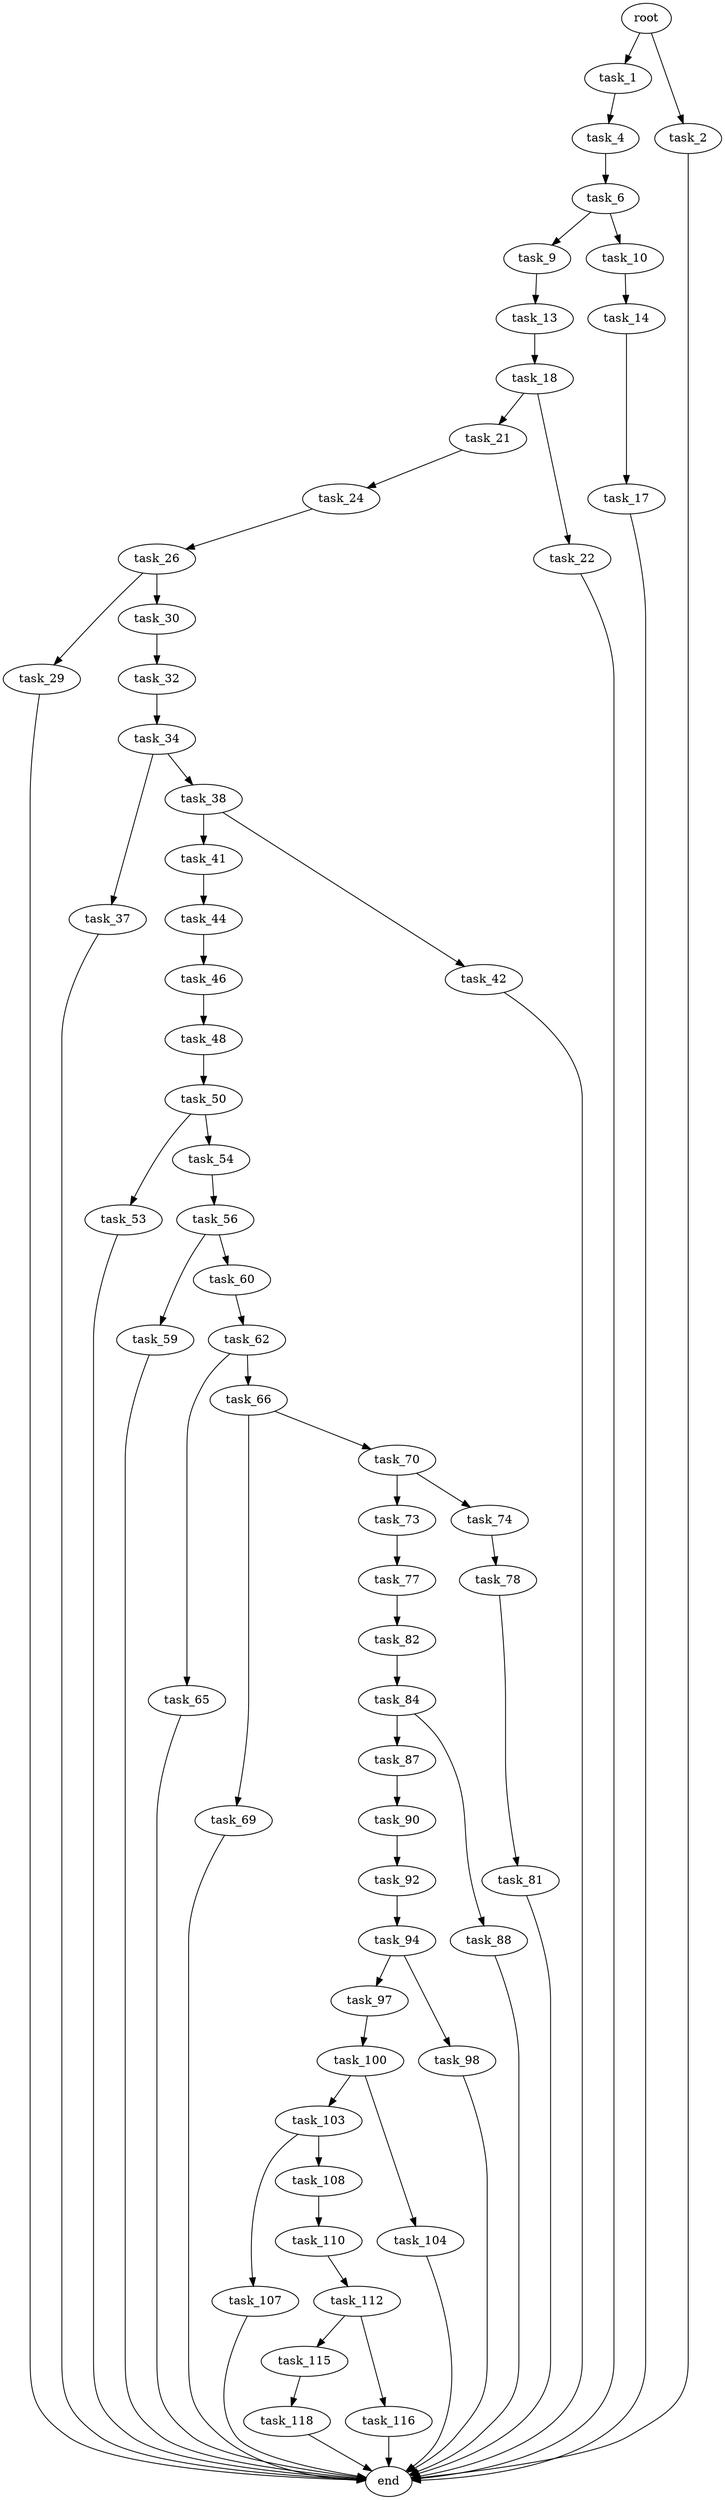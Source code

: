 digraph G {
  root [size="0.000000"];
  task_1 [size="134217728000.000000"];
  task_2 [size="21339306141.000000"];
  task_4 [size="39355227391.000000"];
  task_6 [size="46632607376.000000"];
  task_9 [size="549755813888.000000"];
  task_10 [size="134217728000.000000"];
  task_13 [size="28991029248.000000"];
  task_14 [size="12853096248.000000"];
  task_17 [size="368293445632.000000"];
  task_18 [size="259811452354.000000"];
  task_21 [size="68719476736.000000"];
  task_22 [size="31642033986.000000"];
  task_24 [size="549755813888.000000"];
  task_26 [size="3665176441.000000"];
  task_29 [size="549755813888.000000"];
  task_30 [size="253459336671.000000"];
  task_32 [size="93360850212.000000"];
  task_34 [size="8641733522.000000"];
  task_37 [size="22814182531.000000"];
  task_38 [size="549755813888.000000"];
  task_41 [size="416622541195.000000"];
  task_42 [size="333816564129.000000"];
  task_44 [size="44431639163.000000"];
  task_46 [size="24769639594.000000"];
  task_48 [size="13154342956.000000"];
  task_50 [size="96470650090.000000"];
  task_53 [size="1028334182283.000000"];
  task_54 [size="81894572428.000000"];
  task_56 [size="782757789696.000000"];
  task_59 [size="368293445632.000000"];
  task_60 [size="782757789696.000000"];
  task_62 [size="5114036504.000000"];
  task_65 [size="106549343657.000000"];
  task_66 [size="28991029248.000000"];
  task_69 [size="231928233984.000000"];
  task_70 [size="3532149826.000000"];
  task_73 [size="676067775980.000000"];
  task_74 [size="5662437554.000000"];
  task_77 [size="8589934592.000000"];
  task_78 [size="653756612589.000000"];
  task_81 [size="600421533049.000000"];
  task_82 [size="8589934592.000000"];
  task_84 [size="550401003222.000000"];
  task_87 [size="28991029248.000000"];
  task_88 [size="1071812724006.000000"];
  task_90 [size="368293445632.000000"];
  task_92 [size="11815956472.000000"];
  task_94 [size="1249102825.000000"];
  task_97 [size="13168549335.000000"];
  task_98 [size="368293445632.000000"];
  task_100 [size="1413039039.000000"];
  task_103 [size="41399665676.000000"];
  task_104 [size="231928233984.000000"];
  task_107 [size="28991029248.000000"];
  task_108 [size="1073741824000.000000"];
  task_110 [size="134217728000.000000"];
  task_112 [size="46808051643.000000"];
  task_115 [size="195575670846.000000"];
  task_116 [size="745746593687.000000"];
  task_118 [size="387340482475.000000"];
  end [size="0.000000"];

  root -> task_1 [size="1.000000"];
  root -> task_2 [size="1.000000"];
  task_1 -> task_4 [size="209715200.000000"];
  task_2 -> end [size="1.000000"];
  task_4 -> task_6 [size="33554432.000000"];
  task_6 -> task_9 [size="75497472.000000"];
  task_6 -> task_10 [size="75497472.000000"];
  task_9 -> task_13 [size="536870912.000000"];
  task_10 -> task_14 [size="209715200.000000"];
  task_13 -> task_18 [size="75497472.000000"];
  task_14 -> task_17 [size="209715200.000000"];
  task_17 -> end [size="1.000000"];
  task_18 -> task_21 [size="209715200.000000"];
  task_18 -> task_22 [size="209715200.000000"];
  task_21 -> task_24 [size="134217728.000000"];
  task_22 -> end [size="1.000000"];
  task_24 -> task_26 [size="536870912.000000"];
  task_26 -> task_29 [size="75497472.000000"];
  task_26 -> task_30 [size="75497472.000000"];
  task_29 -> end [size="1.000000"];
  task_30 -> task_32 [size="536870912.000000"];
  task_32 -> task_34 [size="209715200.000000"];
  task_34 -> task_37 [size="838860800.000000"];
  task_34 -> task_38 [size="838860800.000000"];
  task_37 -> end [size="1.000000"];
  task_38 -> task_41 [size="536870912.000000"];
  task_38 -> task_42 [size="536870912.000000"];
  task_41 -> task_44 [size="411041792.000000"];
  task_42 -> end [size="1.000000"];
  task_44 -> task_46 [size="838860800.000000"];
  task_46 -> task_48 [size="411041792.000000"];
  task_48 -> task_50 [size="838860800.000000"];
  task_50 -> task_53 [size="134217728.000000"];
  task_50 -> task_54 [size="134217728.000000"];
  task_53 -> end [size="1.000000"];
  task_54 -> task_56 [size="134217728.000000"];
  task_56 -> task_59 [size="679477248.000000"];
  task_56 -> task_60 [size="679477248.000000"];
  task_59 -> end [size="1.000000"];
  task_60 -> task_62 [size="679477248.000000"];
  task_62 -> task_65 [size="301989888.000000"];
  task_62 -> task_66 [size="301989888.000000"];
  task_65 -> end [size="1.000000"];
  task_66 -> task_69 [size="75497472.000000"];
  task_66 -> task_70 [size="75497472.000000"];
  task_69 -> end [size="1.000000"];
  task_70 -> task_73 [size="134217728.000000"];
  task_70 -> task_74 [size="134217728.000000"];
  task_73 -> task_77 [size="536870912.000000"];
  task_74 -> task_78 [size="134217728.000000"];
  task_77 -> task_82 [size="33554432.000000"];
  task_78 -> task_81 [size="838860800.000000"];
  task_81 -> end [size="1.000000"];
  task_82 -> task_84 [size="33554432.000000"];
  task_84 -> task_87 [size="679477248.000000"];
  task_84 -> task_88 [size="679477248.000000"];
  task_87 -> task_90 [size="75497472.000000"];
  task_88 -> end [size="1.000000"];
  task_90 -> task_92 [size="411041792.000000"];
  task_92 -> task_94 [size="301989888.000000"];
  task_94 -> task_97 [size="33554432.000000"];
  task_94 -> task_98 [size="33554432.000000"];
  task_97 -> task_100 [size="679477248.000000"];
  task_98 -> end [size="1.000000"];
  task_100 -> task_103 [size="33554432.000000"];
  task_100 -> task_104 [size="33554432.000000"];
  task_103 -> task_107 [size="679477248.000000"];
  task_103 -> task_108 [size="679477248.000000"];
  task_104 -> end [size="1.000000"];
  task_107 -> end [size="1.000000"];
  task_108 -> task_110 [size="838860800.000000"];
  task_110 -> task_112 [size="209715200.000000"];
  task_112 -> task_115 [size="838860800.000000"];
  task_112 -> task_116 [size="838860800.000000"];
  task_115 -> task_118 [size="134217728.000000"];
  task_116 -> end [size="1.000000"];
  task_118 -> end [size="1.000000"];
}
